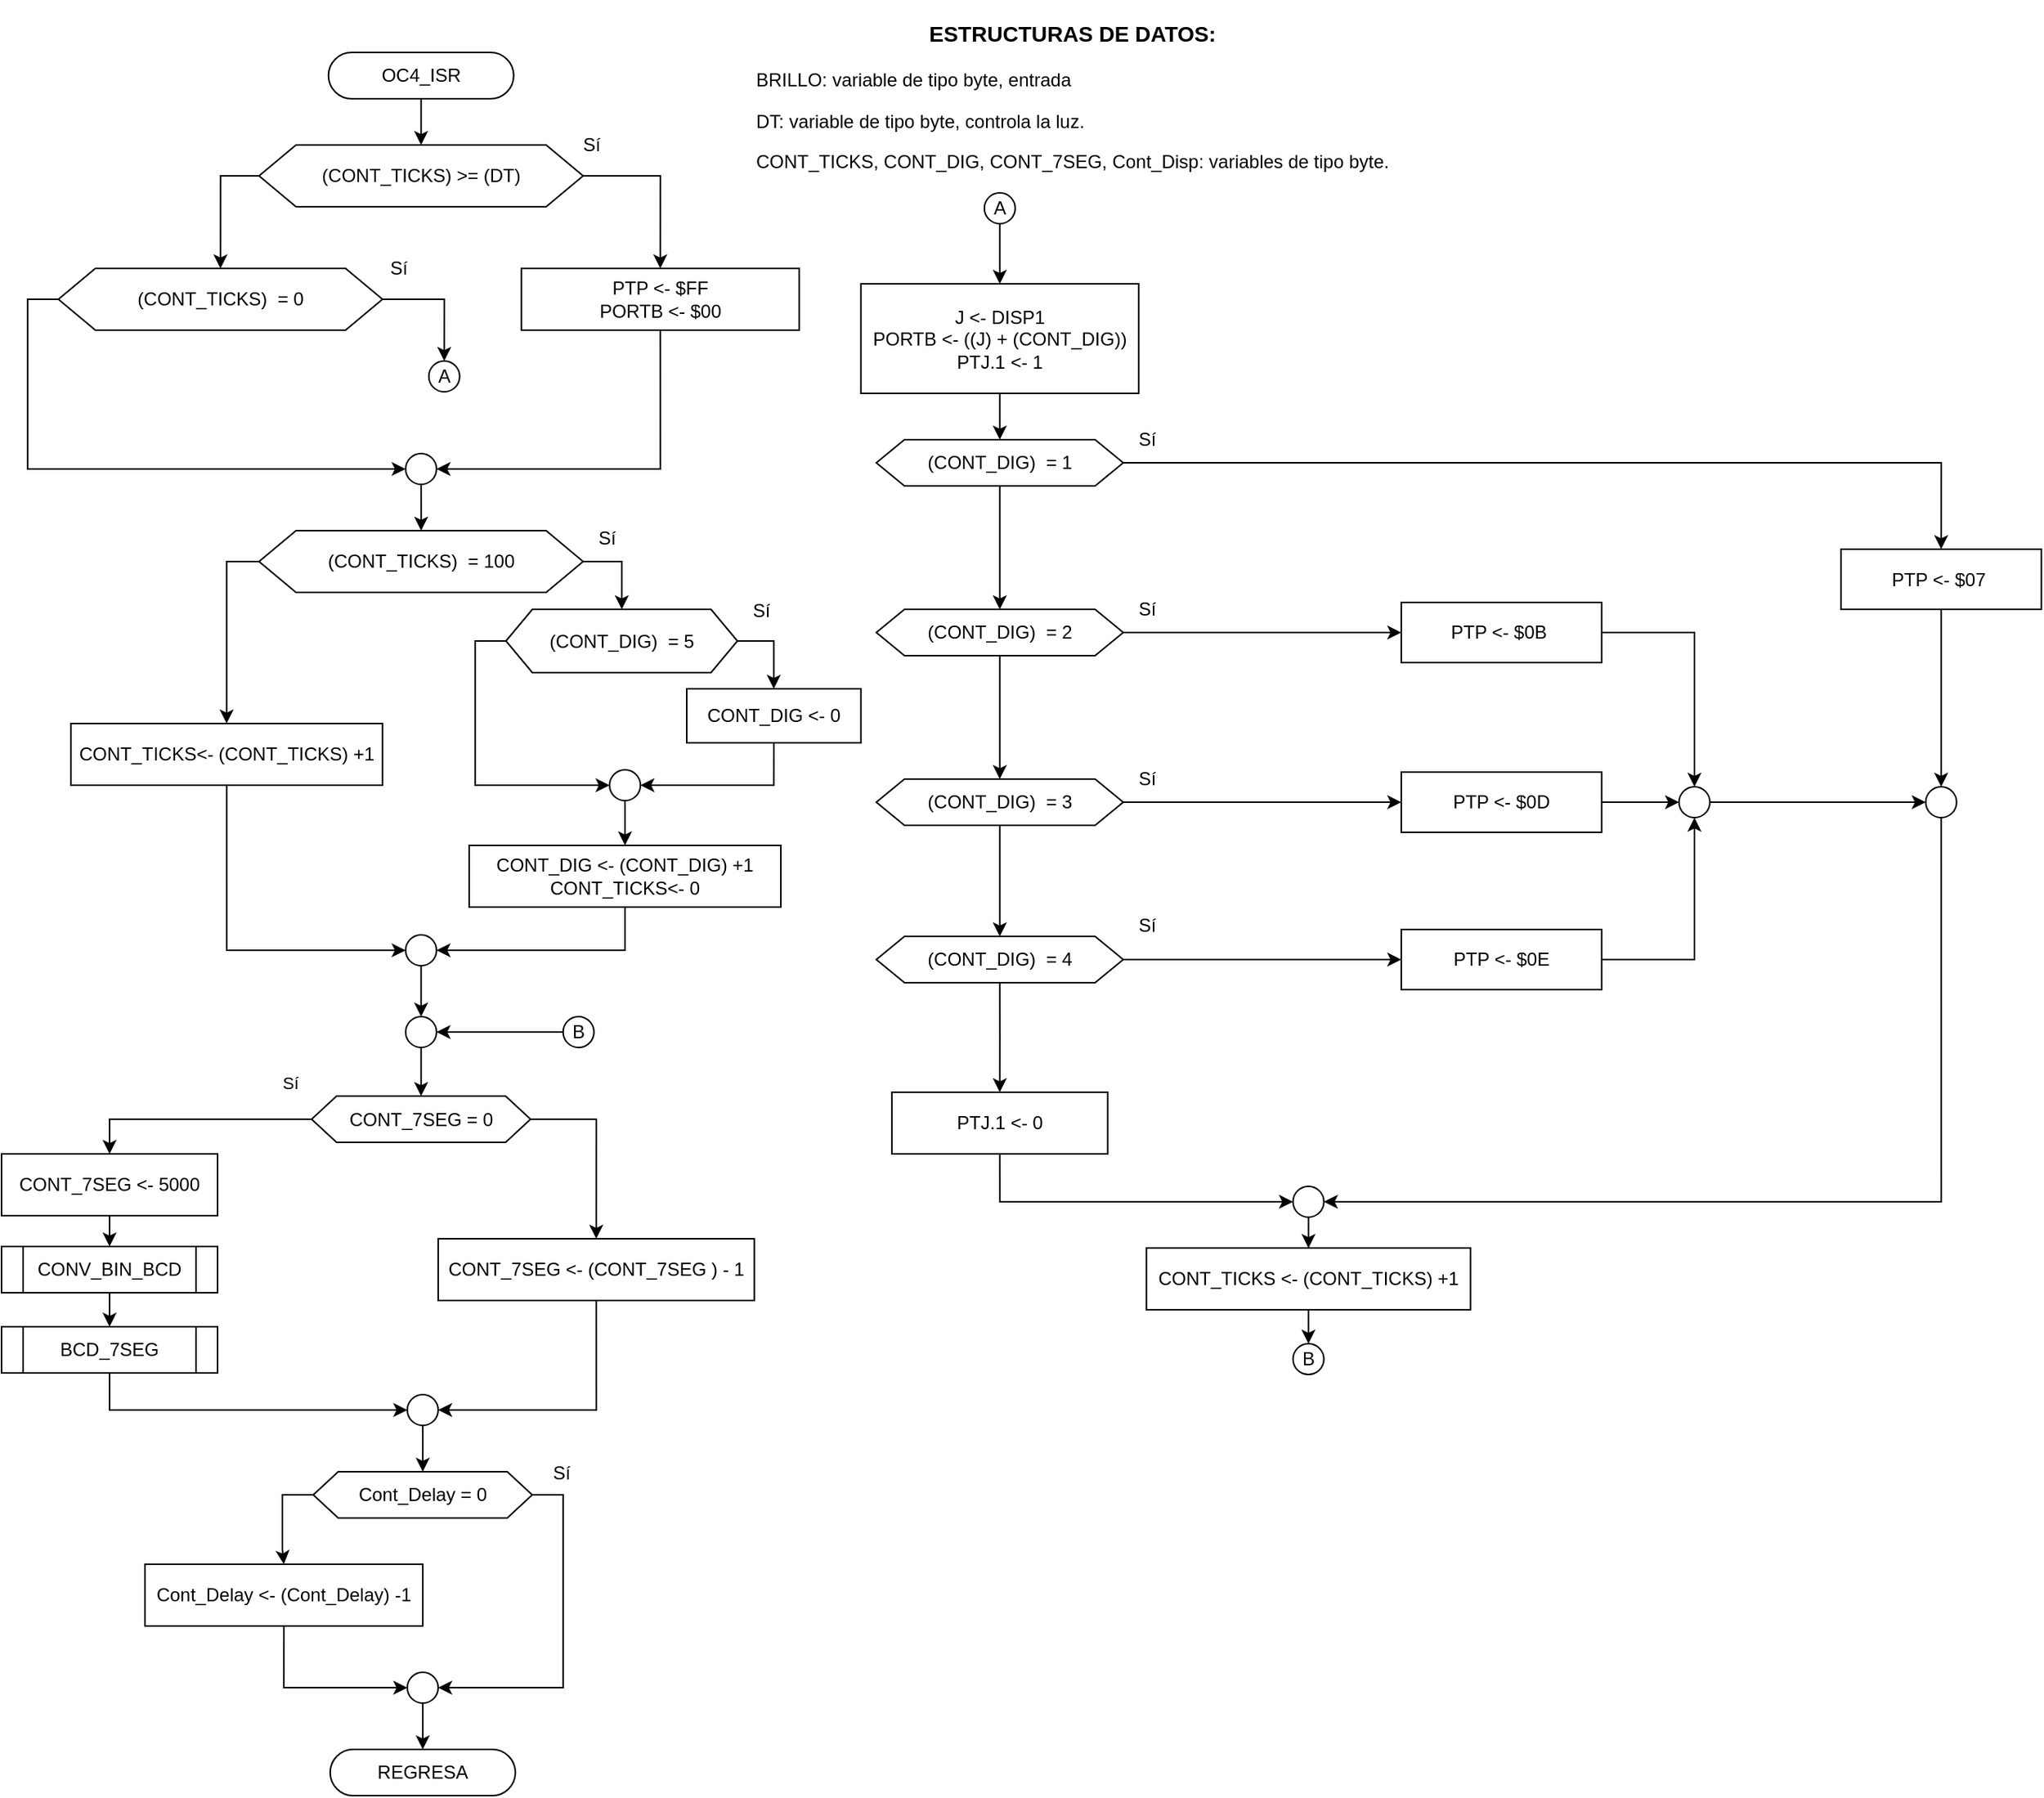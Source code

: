 <mxfile version="13.4.2" type="device"><diagram id="C5RBs43oDa-KdzZeNtuy" name="Page-1"><mxGraphModel dx="1411" dy="1743" grid="1" gridSize="10" guides="1" tooltips="1" connect="1" arrows="1" fold="1" page="1" pageScale="1" pageWidth="827" pageHeight="1169" math="0" shadow="0"><root><mxCell id="WIyWlLk6GJQsqaUBKTNV-0"/><mxCell id="WIyWlLk6GJQsqaUBKTNV-1" parent="WIyWlLk6GJQsqaUBKTNV-0"/><mxCell id="DvkfS6CGCvVenUb8CxV3-34" style="edgeStyle=orthogonalEdgeStyle;rounded=0;orthogonalLoop=1;jettySize=auto;html=1;exitX=0.5;exitY=1;exitDx=0;exitDy=0;entryX=0.5;entryY=0;entryDx=0;entryDy=0;" parent="WIyWlLk6GJQsqaUBKTNV-1" source="DvkfS6CGCvVenUb8CxV3-0" target="DvkfS6CGCvVenUb8CxV3-16" edge="1"><mxGeometry relative="1" as="geometry"/></mxCell><mxCell id="DvkfS6CGCvVenUb8CxV3-0" value="OC4_ISR" style="rounded=1;whiteSpace=wrap;html=1;fontSize=12;glass=0;strokeWidth=1;shadow=0;arcSize=50;" parent="WIyWlLk6GJQsqaUBKTNV-1" vertex="1"><mxGeometry x="-605.14" y="19" width="120" height="30" as="geometry"/></mxCell><mxCell id="DvkfS6CGCvVenUb8CxV3-3" style="edgeStyle=orthogonalEdgeStyle;rounded=0;orthogonalLoop=1;jettySize=auto;html=1;exitX=0.5;exitY=1;exitDx=0;exitDy=0;entryX=0.5;entryY=0;entryDx=0;entryDy=0;" parent="WIyWlLk6GJQsqaUBKTNV-1" source="DvkfS6CGCvVenUb8CxV3-1" target="DvkfS6CGCvVenUb8CxV3-2" edge="1"><mxGeometry relative="1" as="geometry"/></mxCell><mxCell id="DvkfS6CGCvVenUb8CxV3-1" value="CONV_BIN_BCD" style="shape=process;whiteSpace=wrap;html=1;backgroundOutline=1;" parent="WIyWlLk6GJQsqaUBKTNV-1" vertex="1"><mxGeometry x="-817.0" y="793" width="140" height="30" as="geometry"/></mxCell><mxCell id="rsXd8CRS-AElg0QcQlPh-10" style="edgeStyle=orthogonalEdgeStyle;rounded=0;orthogonalLoop=1;jettySize=auto;html=1;exitX=0.5;exitY=1;exitDx=0;exitDy=0;entryX=0;entryY=0.5;entryDx=0;entryDy=0;" parent="WIyWlLk6GJQsqaUBKTNV-1" source="DvkfS6CGCvVenUb8CxV3-2" target="DvkfS6CGCvVenUb8CxV3-99" edge="1"><mxGeometry relative="1" as="geometry"/></mxCell><mxCell id="DvkfS6CGCvVenUb8CxV3-2" value="BCD_7SEG" style="shape=process;whiteSpace=wrap;html=1;backgroundOutline=1;" parent="WIyWlLk6GJQsqaUBKTNV-1" vertex="1"><mxGeometry x="-817.0" y="845" width="140" height="30" as="geometry"/></mxCell><mxCell id="DvkfS6CGCvVenUb8CxV3-4" value="&lt;h3 style=&quot;text-align: center&quot;&gt;ESTRUCTURAS DE DATOS:&lt;/h3&gt;&lt;p&gt;BRILLO: variable de tipo byte, entrada&lt;/p&gt;&lt;p&gt;DT: variable de tipo byte, controla la luz.&lt;br&gt;&lt;/p&gt;&lt;p&gt;CONT_TICKS, CONT_DIG, CONT_7SEG, Cont_Disp: variables de tipo byte.&lt;/p&gt;&lt;p&gt;&lt;br&gt;&lt;/p&gt;&lt;p&gt;&lt;/p&gt;" style="text;html=1;strokeColor=none;fillColor=none;align=left;verticalAlign=middle;whiteSpace=wrap;rounded=0;" parent="WIyWlLk6GJQsqaUBKTNV-1" vertex="1"><mxGeometry x="-330.14" y="-10" width="440" height="140" as="geometry"/></mxCell><mxCell id="DvkfS6CGCvVenUb8CxV3-10" style="edgeStyle=orthogonalEdgeStyle;rounded=0;orthogonalLoop=1;jettySize=auto;html=1;exitX=1;exitY=0.5;exitDx=0;exitDy=0;entryX=1;entryY=0.5;entryDx=0;entryDy=0;" parent="WIyWlLk6GJQsqaUBKTNV-1" source="DvkfS6CGCvVenUb8CxV3-5" target="DvkfS6CGCvVenUb8CxV3-9" edge="1"><mxGeometry relative="1" as="geometry"/></mxCell><mxCell id="DvkfS6CGCvVenUb8CxV3-11" style="edgeStyle=orthogonalEdgeStyle;rounded=0;orthogonalLoop=1;jettySize=auto;html=1;exitX=0;exitY=0.5;exitDx=0;exitDy=0;entryX=0.5;entryY=0;entryDx=0;entryDy=0;" parent="WIyWlLk6GJQsqaUBKTNV-1" source="DvkfS6CGCvVenUb8CxV3-5" target="DvkfS6CGCvVenUb8CxV3-7" edge="1"><mxGeometry relative="1" as="geometry"/></mxCell><mxCell id="DvkfS6CGCvVenUb8CxV3-5" value="Cont_Delay = 0" style="shape=hexagon;perimeter=hexagonPerimeter2;whiteSpace=wrap;html=1;size=0.114;" parent="WIyWlLk6GJQsqaUBKTNV-1" vertex="1"><mxGeometry x="-615.0" y="939" width="141.88" height="30" as="geometry"/></mxCell><mxCell id="DvkfS6CGCvVenUb8CxV3-12" style="edgeStyle=orthogonalEdgeStyle;rounded=0;orthogonalLoop=1;jettySize=auto;html=1;exitX=0.5;exitY=1;exitDx=0;exitDy=0;entryX=0;entryY=0.5;entryDx=0;entryDy=0;" parent="WIyWlLk6GJQsqaUBKTNV-1" source="DvkfS6CGCvVenUb8CxV3-7" target="DvkfS6CGCvVenUb8CxV3-9" edge="1"><mxGeometry relative="1" as="geometry"/></mxCell><mxCell id="DvkfS6CGCvVenUb8CxV3-7" value="Cont_Delay &amp;lt;- (Cont_Delay) -1" style="rounded=0;whiteSpace=wrap;html=1;" parent="WIyWlLk6GJQsqaUBKTNV-1" vertex="1"><mxGeometry x="-724.06" y="999" width="180" height="40" as="geometry"/></mxCell><mxCell id="DvkfS6CGCvVenUb8CxV3-8" value="REGRESA" style="rounded=1;whiteSpace=wrap;html=1;fontSize=12;glass=0;strokeWidth=1;shadow=0;arcSize=50;" parent="WIyWlLk6GJQsqaUBKTNV-1" vertex="1"><mxGeometry x="-604.06" y="1119" width="120" height="30" as="geometry"/></mxCell><mxCell id="DvkfS6CGCvVenUb8CxV3-13" style="edgeStyle=orthogonalEdgeStyle;rounded=0;orthogonalLoop=1;jettySize=auto;html=1;exitX=0.5;exitY=1;exitDx=0;exitDy=0;entryX=0.5;entryY=0;entryDx=0;entryDy=0;" parent="WIyWlLk6GJQsqaUBKTNV-1" source="DvkfS6CGCvVenUb8CxV3-9" target="DvkfS6CGCvVenUb8CxV3-8" edge="1"><mxGeometry relative="1" as="geometry"/></mxCell><mxCell id="DvkfS6CGCvVenUb8CxV3-9" value="" style="ellipse;whiteSpace=wrap;html=1;aspect=fixed;" parent="WIyWlLk6GJQsqaUBKTNV-1" vertex="1"><mxGeometry x="-554.06" y="1069" width="20" height="20" as="geometry"/></mxCell><mxCell id="DvkfS6CGCvVenUb8CxV3-29" style="edgeStyle=orthogonalEdgeStyle;rounded=0;orthogonalLoop=1;jettySize=auto;html=1;exitX=1;exitY=0.5;exitDx=0;exitDy=0;entryX=0.5;entryY=0;entryDx=0;entryDy=0;" parent="WIyWlLk6GJQsqaUBKTNV-1" source="DvkfS6CGCvVenUb8CxV3-15" target="DvkfS6CGCvVenUb8CxV3-27" edge="1"><mxGeometry relative="1" as="geometry"/></mxCell><mxCell id="DvkfS6CGCvVenUb8CxV3-32" style="edgeStyle=orthogonalEdgeStyle;rounded=0;orthogonalLoop=1;jettySize=auto;html=1;exitX=0;exitY=0.5;exitDx=0;exitDy=0;entryX=0;entryY=0.5;entryDx=0;entryDy=0;" parent="WIyWlLk6GJQsqaUBKTNV-1" source="DvkfS6CGCvVenUb8CxV3-15" target="DvkfS6CGCvVenUb8CxV3-18" edge="1"><mxGeometry relative="1" as="geometry"/></mxCell><mxCell id="DvkfS6CGCvVenUb8CxV3-15" value="(CONT_TICKS)&amp;nbsp; = 0" style="shape=hexagon;perimeter=hexagonPerimeter2;whiteSpace=wrap;html=1;size=0.114;" parent="WIyWlLk6GJQsqaUBKTNV-1" vertex="1"><mxGeometry x="-780.14" y="159" width="210" height="40" as="geometry"/></mxCell><mxCell id="DvkfS6CGCvVenUb8CxV3-25" style="edgeStyle=orthogonalEdgeStyle;rounded=0;orthogonalLoop=1;jettySize=auto;html=1;exitX=0;exitY=0.5;exitDx=0;exitDy=0;entryX=0.5;entryY=0;entryDx=0;entryDy=0;" parent="WIyWlLk6GJQsqaUBKTNV-1" source="DvkfS6CGCvVenUb8CxV3-16" target="DvkfS6CGCvVenUb8CxV3-15" edge="1"><mxGeometry relative="1" as="geometry"/></mxCell><mxCell id="DvkfS6CGCvVenUb8CxV3-26" style="edgeStyle=orthogonalEdgeStyle;rounded=0;orthogonalLoop=1;jettySize=auto;html=1;exitX=1;exitY=0.5;exitDx=0;exitDy=0;entryX=0.5;entryY=0;entryDx=0;entryDy=0;" parent="WIyWlLk6GJQsqaUBKTNV-1" source="DvkfS6CGCvVenUb8CxV3-16" target="DvkfS6CGCvVenUb8CxV3-19" edge="1"><mxGeometry relative="1" as="geometry"/></mxCell><mxCell id="DvkfS6CGCvVenUb8CxV3-16" value="(CONT_TICKS) &amp;gt;= (DT)" style="shape=hexagon;perimeter=hexagonPerimeter2;whiteSpace=wrap;html=1;size=0.114;" parent="WIyWlLk6GJQsqaUBKTNV-1" vertex="1"><mxGeometry x="-650.14" y="79" width="210" height="40" as="geometry"/></mxCell><mxCell id="DvkfS6CGCvVenUb8CxV3-33" style="edgeStyle=orthogonalEdgeStyle;rounded=0;orthogonalLoop=1;jettySize=auto;html=1;exitX=0.5;exitY=1;exitDx=0;exitDy=0;" parent="WIyWlLk6GJQsqaUBKTNV-1" source="DvkfS6CGCvVenUb8CxV3-18" target="DvkfS6CGCvVenUb8CxV3-24" edge="1"><mxGeometry relative="1" as="geometry"/></mxCell><mxCell id="DvkfS6CGCvVenUb8CxV3-18" value="" style="ellipse;whiteSpace=wrap;html=1;aspect=fixed;" parent="WIyWlLk6GJQsqaUBKTNV-1" vertex="1"><mxGeometry x="-555.14" y="279" width="20" height="20" as="geometry"/></mxCell><mxCell id="DvkfS6CGCvVenUb8CxV3-31" style="edgeStyle=orthogonalEdgeStyle;rounded=0;orthogonalLoop=1;jettySize=auto;html=1;exitX=0.5;exitY=1;exitDx=0;exitDy=0;entryX=1;entryY=0.5;entryDx=0;entryDy=0;" parent="WIyWlLk6GJQsqaUBKTNV-1" source="DvkfS6CGCvVenUb8CxV3-19" target="DvkfS6CGCvVenUb8CxV3-18" edge="1"><mxGeometry relative="1" as="geometry"/></mxCell><mxCell id="DvkfS6CGCvVenUb8CxV3-19" value="PTP &amp;lt;- $FF&lt;br&gt;PORTB &amp;lt;- $00" style="rounded=0;whiteSpace=wrap;html=1;" parent="WIyWlLk6GJQsqaUBKTNV-1" vertex="1"><mxGeometry x="-480.14" y="159" width="180" height="40" as="geometry"/></mxCell><mxCell id="DvkfS6CGCvVenUb8CxV3-23" value="Sí" style="text;html=1;align=center;verticalAlign=middle;resizable=0;points=[];autosize=1;" parent="WIyWlLk6GJQsqaUBKTNV-1" vertex="1"><mxGeometry x="-450.14" y="69" width="30" height="20" as="geometry"/></mxCell><mxCell id="gUr42nolgROju9CxQaXU-17" style="edgeStyle=orthogonalEdgeStyle;rounded=0;orthogonalLoop=1;jettySize=auto;html=1;exitX=0;exitY=0.5;exitDx=0;exitDy=0;" parent="WIyWlLk6GJQsqaUBKTNV-1" source="DvkfS6CGCvVenUb8CxV3-24" target="DvkfS6CGCvVenUb8CxV3-91" edge="1"><mxGeometry relative="1" as="geometry"/></mxCell><mxCell id="gUr42nolgROju9CxQaXU-18" style="edgeStyle=orthogonalEdgeStyle;rounded=0;orthogonalLoop=1;jettySize=auto;html=1;exitX=1;exitY=0.5;exitDx=0;exitDy=0;" parent="WIyWlLk6GJQsqaUBKTNV-1" source="DvkfS6CGCvVenUb8CxV3-24" target="gUr42nolgROju9CxQaXU-0" edge="1"><mxGeometry relative="1" as="geometry"/></mxCell><mxCell id="DvkfS6CGCvVenUb8CxV3-24" value="(CONT_TICKS)&amp;nbsp; = 100" style="shape=hexagon;perimeter=hexagonPerimeter2;whiteSpace=wrap;html=1;size=0.114;" parent="WIyWlLk6GJQsqaUBKTNV-1" vertex="1"><mxGeometry x="-650.14" y="329" width="210" height="40" as="geometry"/></mxCell><mxCell id="DvkfS6CGCvVenUb8CxV3-27" value="A" style="ellipse;whiteSpace=wrap;html=1;aspect=fixed;" parent="WIyWlLk6GJQsqaUBKTNV-1" vertex="1"><mxGeometry x="-540.14" y="219" width="20" height="20" as="geometry"/></mxCell><mxCell id="DvkfS6CGCvVenUb8CxV3-30" value="Sí" style="text;html=1;align=center;verticalAlign=middle;resizable=0;points=[];autosize=1;" parent="WIyWlLk6GJQsqaUBKTNV-1" vertex="1"><mxGeometry x="-575.14" y="149" width="30" height="20" as="geometry"/></mxCell><mxCell id="oNGE-oNyVItKd0Wus6KU-1" style="edgeStyle=orthogonalEdgeStyle;rounded=0;orthogonalLoop=1;jettySize=auto;html=1;exitX=0.5;exitY=1;exitDx=0;exitDy=0;entryX=0.5;entryY=0;entryDx=0;entryDy=0;" edge="1" parent="WIyWlLk6GJQsqaUBKTNV-1" source="DvkfS6CGCvVenUb8CxV3-35" target="oNGE-oNyVItKd0Wus6KU-0"><mxGeometry relative="1" as="geometry"/></mxCell><mxCell id="DvkfS6CGCvVenUb8CxV3-35" value="A" style="ellipse;whiteSpace=wrap;html=1;aspect=fixed;" parent="WIyWlLk6GJQsqaUBKTNV-1" vertex="1"><mxGeometry x="-180.14" y="110" width="20" height="20" as="geometry"/></mxCell><mxCell id="DvkfS6CGCvVenUb8CxV3-45" style="edgeStyle=orthogonalEdgeStyle;rounded=0;orthogonalLoop=1;jettySize=auto;html=1;exitX=0.5;exitY=1;exitDx=0;exitDy=0;entryX=0.5;entryY=0;entryDx=0;entryDy=0;" parent="WIyWlLk6GJQsqaUBKTNV-1" source="DvkfS6CGCvVenUb8CxV3-36" target="DvkfS6CGCvVenUb8CxV3-37" edge="1"><mxGeometry relative="1" as="geometry"/></mxCell><mxCell id="DvkfS6CGCvVenUb8CxV3-51" style="edgeStyle=orthogonalEdgeStyle;rounded=0;orthogonalLoop=1;jettySize=auto;html=1;exitX=0.5;exitY=1;exitDx=0;exitDy=0;entryX=0.5;entryY=0;entryDx=0;entryDy=0;" parent="WIyWlLk6GJQsqaUBKTNV-1" source="oNGE-oNyVItKd0Wus6KU-11" target="DvkfS6CGCvVenUb8CxV3-87" edge="1"><mxGeometry relative="1" as="geometry"><mxPoint x="439.86" y="350.0" as="targetPoint"/></mxGeometry></mxCell><mxCell id="DvkfS6CGCvVenUb8CxV3-36" value="(CONT_DIG)&amp;nbsp; = 1" style="shape=hexagon;perimeter=hexagonPerimeter2;whiteSpace=wrap;html=1;size=0.114;" parent="WIyWlLk6GJQsqaUBKTNV-1" vertex="1"><mxGeometry x="-250.14" y="270" width="160" height="30" as="geometry"/></mxCell><mxCell id="DvkfS6CGCvVenUb8CxV3-46" style="edgeStyle=orthogonalEdgeStyle;rounded=0;orthogonalLoop=1;jettySize=auto;html=1;exitX=0.5;exitY=1;exitDx=0;exitDy=0;entryX=0.5;entryY=0;entryDx=0;entryDy=0;" parent="WIyWlLk6GJQsqaUBKTNV-1" source="DvkfS6CGCvVenUb8CxV3-37" target="DvkfS6CGCvVenUb8CxV3-38" edge="1"><mxGeometry relative="1" as="geometry"/></mxCell><mxCell id="oNGE-oNyVItKd0Wus6KU-4" style="edgeStyle=orthogonalEdgeStyle;rounded=0;orthogonalLoop=1;jettySize=auto;html=1;exitX=1;exitY=0.5;exitDx=0;exitDy=0;entryX=0.5;entryY=0;entryDx=0;entryDy=0;" edge="1" parent="WIyWlLk6GJQsqaUBKTNV-1" source="oNGE-oNyVItKd0Wus6KU-15" target="DvkfS6CGCvVenUb8CxV3-67"><mxGeometry relative="1" as="geometry"/></mxCell><mxCell id="oNGE-oNyVItKd0Wus6KU-17" style="edgeStyle=orthogonalEdgeStyle;rounded=0;orthogonalLoop=1;jettySize=auto;html=1;exitX=1;exitY=0.5;exitDx=0;exitDy=0;entryX=0;entryY=0.5;entryDx=0;entryDy=0;" edge="1" parent="WIyWlLk6GJQsqaUBKTNV-1" source="DvkfS6CGCvVenUb8CxV3-37" target="oNGE-oNyVItKd0Wus6KU-15"><mxGeometry relative="1" as="geometry"/></mxCell><mxCell id="DvkfS6CGCvVenUb8CxV3-37" value="(CONT_DIG)&amp;nbsp; = 2" style="shape=hexagon;perimeter=hexagonPerimeter2;whiteSpace=wrap;html=1;size=0.114;" parent="WIyWlLk6GJQsqaUBKTNV-1" vertex="1"><mxGeometry x="-250.14" y="380" width="160" height="30" as="geometry"/></mxCell><mxCell id="DvkfS6CGCvVenUb8CxV3-47" style="edgeStyle=orthogonalEdgeStyle;rounded=0;orthogonalLoop=1;jettySize=auto;html=1;exitX=0.5;exitY=1;exitDx=0;exitDy=0;entryX=0.5;entryY=0;entryDx=0;entryDy=0;" parent="WIyWlLk6GJQsqaUBKTNV-1" source="DvkfS6CGCvVenUb8CxV3-38" target="DvkfS6CGCvVenUb8CxV3-39" edge="1"><mxGeometry relative="1" as="geometry"/></mxCell><mxCell id="oNGE-oNyVItKd0Wus6KU-3" style="edgeStyle=orthogonalEdgeStyle;rounded=0;orthogonalLoop=1;jettySize=auto;html=1;exitX=1;exitY=0.5;exitDx=0;exitDy=0;entryX=0;entryY=0.5;entryDx=0;entryDy=0;" edge="1" parent="WIyWlLk6GJQsqaUBKTNV-1" source="oNGE-oNyVItKd0Wus6KU-18" target="DvkfS6CGCvVenUb8CxV3-67"><mxGeometry relative="1" as="geometry"/></mxCell><mxCell id="DvkfS6CGCvVenUb8CxV3-38" value="(CONT_DIG)&amp;nbsp; = 3" style="shape=hexagon;perimeter=hexagonPerimeter2;whiteSpace=wrap;html=1;size=0.114;" parent="WIyWlLk6GJQsqaUBKTNV-1" vertex="1"><mxGeometry x="-250.14" y="490" width="160" height="30" as="geometry"/></mxCell><mxCell id="DvkfS6CGCvVenUb8CxV3-60" style="edgeStyle=orthogonalEdgeStyle;rounded=0;orthogonalLoop=1;jettySize=auto;html=1;exitX=0.5;exitY=1;exitDx=0;exitDy=0;" parent="WIyWlLk6GJQsqaUBKTNV-1" source="DvkfS6CGCvVenUb8CxV3-39" target="DvkfS6CGCvVenUb8CxV3-48" edge="1"><mxGeometry relative="1" as="geometry"/></mxCell><mxCell id="oNGE-oNyVItKd0Wus6KU-6" style="edgeStyle=orthogonalEdgeStyle;rounded=0;orthogonalLoop=1;jettySize=auto;html=1;exitX=1;exitY=0.5;exitDx=0;exitDy=0;entryX=0.5;entryY=1;entryDx=0;entryDy=0;" edge="1" parent="WIyWlLk6GJQsqaUBKTNV-1" source="oNGE-oNyVItKd0Wus6KU-22" target="DvkfS6CGCvVenUb8CxV3-67"><mxGeometry relative="1" as="geometry"/></mxCell><mxCell id="oNGE-oNyVItKd0Wus6KU-24" style="edgeStyle=orthogonalEdgeStyle;rounded=0;orthogonalLoop=1;jettySize=auto;html=1;exitX=1;exitY=0.5;exitDx=0;exitDy=0;" edge="1" parent="WIyWlLk6GJQsqaUBKTNV-1" source="DvkfS6CGCvVenUb8CxV3-39" target="oNGE-oNyVItKd0Wus6KU-22"><mxGeometry relative="1" as="geometry"/></mxCell><mxCell id="DvkfS6CGCvVenUb8CxV3-39" value="(CONT_DIG)&amp;nbsp; = 4" style="shape=hexagon;perimeter=hexagonPerimeter2;whiteSpace=wrap;html=1;size=0.114;" parent="WIyWlLk6GJQsqaUBKTNV-1" vertex="1"><mxGeometry x="-250.14" y="592" width="160" height="30" as="geometry"/></mxCell><mxCell id="DvkfS6CGCvVenUb8CxV3-56" style="edgeStyle=orthogonalEdgeStyle;rounded=0;orthogonalLoop=1;jettySize=auto;html=1;exitX=0.5;exitY=1;exitDx=0;exitDy=0;entryX=0;entryY=0.5;entryDx=0;entryDy=0;" parent="WIyWlLk6GJQsqaUBKTNV-1" source="DvkfS6CGCvVenUb8CxV3-48" target="DvkfS6CGCvVenUb8CxV3-52" edge="1"><mxGeometry relative="1" as="geometry"/></mxCell><mxCell id="DvkfS6CGCvVenUb8CxV3-48" value="PTJ.1 &amp;lt;- 0" style="rounded=0;whiteSpace=wrap;html=1;" parent="WIyWlLk6GJQsqaUBKTNV-1" vertex="1"><mxGeometry x="-240.07" y="693" width="139.86" height="40" as="geometry"/></mxCell><mxCell id="DvkfS6CGCvVenUb8CxV3-55" style="edgeStyle=orthogonalEdgeStyle;rounded=0;orthogonalLoop=1;jettySize=auto;html=1;exitX=0.5;exitY=1;exitDx=0;exitDy=0;" parent="WIyWlLk6GJQsqaUBKTNV-1" source="DvkfS6CGCvVenUb8CxV3-52" target="DvkfS6CGCvVenUb8CxV3-54" edge="1"><mxGeometry relative="1" as="geometry"/></mxCell><mxCell id="DvkfS6CGCvVenUb8CxV3-52" value="" style="ellipse;whiteSpace=wrap;html=1;aspect=fixed;" parent="WIyWlLk6GJQsqaUBKTNV-1" vertex="1"><mxGeometry x="19.86" y="754" width="20" height="20" as="geometry"/></mxCell><mxCell id="DvkfS6CGCvVenUb8CxV3-112" style="edgeStyle=orthogonalEdgeStyle;rounded=0;orthogonalLoop=1;jettySize=auto;html=1;exitX=0.5;exitY=1;exitDx=0;exitDy=0;entryX=0.5;entryY=0;entryDx=0;entryDy=0;" parent="WIyWlLk6GJQsqaUBKTNV-1" source="DvkfS6CGCvVenUb8CxV3-54" target="DvkfS6CGCvVenUb8CxV3-111" edge="1"><mxGeometry relative="1" as="geometry"/></mxCell><mxCell id="DvkfS6CGCvVenUb8CxV3-54" value="CONT_TICKS &amp;lt;- (CONT_TICKS) +1" style="rounded=0;whiteSpace=wrap;html=1;" parent="WIyWlLk6GJQsqaUBKTNV-1" vertex="1"><mxGeometry x="-75.14" y="794" width="210" height="40" as="geometry"/></mxCell><mxCell id="DvkfS6CGCvVenUb8CxV3-88" value="" style="edgeStyle=orthogonalEdgeStyle;rounded=0;orthogonalLoop=1;jettySize=auto;html=1;" parent="WIyWlLk6GJQsqaUBKTNV-1" source="DvkfS6CGCvVenUb8CxV3-67" target="DvkfS6CGCvVenUb8CxV3-87" edge="1"><mxGeometry relative="1" as="geometry"/></mxCell><mxCell id="DvkfS6CGCvVenUb8CxV3-67" value="" style="ellipse;whiteSpace=wrap;html=1;aspect=fixed;" parent="WIyWlLk6GJQsqaUBKTNV-1" vertex="1"><mxGeometry x="270" y="495" width="20" height="20" as="geometry"/></mxCell><mxCell id="oNGE-oNyVItKd0Wus6KU-14" style="edgeStyle=orthogonalEdgeStyle;rounded=0;orthogonalLoop=1;jettySize=auto;html=1;exitX=0.5;exitY=1;exitDx=0;exitDy=0;entryX=1;entryY=0.5;entryDx=0;entryDy=0;" edge="1" parent="WIyWlLk6GJQsqaUBKTNV-1" source="DvkfS6CGCvVenUb8CxV3-87" target="DvkfS6CGCvVenUb8CxV3-52"><mxGeometry relative="1" as="geometry"/></mxCell><mxCell id="DvkfS6CGCvVenUb8CxV3-87" value="" style="ellipse;whiteSpace=wrap;html=1;aspect=fixed;" parent="WIyWlLk6GJQsqaUBKTNV-1" vertex="1"><mxGeometry x="429.86" y="495" width="20" height="20" as="geometry"/></mxCell><mxCell id="DvkfS6CGCvVenUb8CxV3-97" style="edgeStyle=orthogonalEdgeStyle;rounded=0;orthogonalLoop=1;jettySize=auto;html=1;exitX=0.5;exitY=1;exitDx=0;exitDy=0;entryX=0;entryY=0.5;entryDx=0;entryDy=0;" parent="WIyWlLk6GJQsqaUBKTNV-1" source="DvkfS6CGCvVenUb8CxV3-91" target="DvkfS6CGCvVenUb8CxV3-96" edge="1"><mxGeometry relative="1" as="geometry"/></mxCell><mxCell id="DvkfS6CGCvVenUb8CxV3-91" value="CONT_TICKS&amp;lt;- (CONT_TICKS) +1" style="rounded=0;whiteSpace=wrap;html=1;" parent="WIyWlLk6GJQsqaUBKTNV-1" vertex="1"><mxGeometry x="-772.08" y="454" width="201.94" height="40" as="geometry"/></mxCell><mxCell id="gUr42nolgROju9CxQaXU-19" style="edgeStyle=orthogonalEdgeStyle;rounded=0;orthogonalLoop=1;jettySize=auto;html=1;exitX=0.5;exitY=1;exitDx=0;exitDy=0;entryX=1;entryY=0.5;entryDx=0;entryDy=0;" parent="WIyWlLk6GJQsqaUBKTNV-1" source="DvkfS6CGCvVenUb8CxV3-94" target="DvkfS6CGCvVenUb8CxV3-96" edge="1"><mxGeometry relative="1" as="geometry"/></mxCell><mxCell id="DvkfS6CGCvVenUb8CxV3-94" value="CONT_DIG &amp;lt;- (CONT_DIG) +1&lt;br&gt;CONT_TICKS&amp;lt;- 0" style="rounded=0;whiteSpace=wrap;html=1;" parent="WIyWlLk6GJQsqaUBKTNV-1" vertex="1"><mxGeometry x="-513.97" y="533" width="201.94" height="40" as="geometry"/></mxCell><mxCell id="gUr42nolgROju9CxQaXU-21" style="edgeStyle=orthogonalEdgeStyle;rounded=0;orthogonalLoop=1;jettySize=auto;html=1;exitX=0.5;exitY=1;exitDx=0;exitDy=0;entryX=0.5;entryY=0;entryDx=0;entryDy=0;" parent="WIyWlLk6GJQsqaUBKTNV-1" source="DvkfS6CGCvVenUb8CxV3-96" target="DvkfS6CGCvVenUb8CxV3-109" edge="1"><mxGeometry relative="1" as="geometry"/></mxCell><mxCell id="DvkfS6CGCvVenUb8CxV3-96" value="" style="ellipse;whiteSpace=wrap;html=1;aspect=fixed;" parent="WIyWlLk6GJQsqaUBKTNV-1" vertex="1"><mxGeometry x="-555.14" y="591" width="20" height="20" as="geometry"/></mxCell><mxCell id="DvkfS6CGCvVenUb8CxV3-115" style="edgeStyle=orthogonalEdgeStyle;rounded=0;orthogonalLoop=1;jettySize=auto;html=1;exitX=0.5;exitY=1;exitDx=0;exitDy=0;entryX=0.5;entryY=0;entryDx=0;entryDy=0;" parent="WIyWlLk6GJQsqaUBKTNV-1" source="DvkfS6CGCvVenUb8CxV3-109" target="DvkfS6CGCvVenUb8CxV3-101" edge="1"><mxGeometry relative="1" as="geometry"/></mxCell><mxCell id="DvkfS6CGCvVenUb8CxV3-109" value="" style="ellipse;whiteSpace=wrap;html=1;aspect=fixed;" parent="WIyWlLk6GJQsqaUBKTNV-1" vertex="1"><mxGeometry x="-555.14" y="644" width="20" height="20" as="geometry"/></mxCell><mxCell id="DvkfS6CGCvVenUb8CxV3-116" style="edgeStyle=orthogonalEdgeStyle;rounded=0;orthogonalLoop=1;jettySize=auto;html=1;exitX=0;exitY=0.5;exitDx=0;exitDy=0;entryX=1;entryY=0.5;entryDx=0;entryDy=0;" parent="WIyWlLk6GJQsqaUBKTNV-1" source="DvkfS6CGCvVenUb8CxV3-113" target="DvkfS6CGCvVenUb8CxV3-109" edge="1"><mxGeometry relative="1" as="geometry"/></mxCell><mxCell id="DvkfS6CGCvVenUb8CxV3-113" value="B" style="ellipse;whiteSpace=wrap;html=1;aspect=fixed;" parent="WIyWlLk6GJQsqaUBKTNV-1" vertex="1"><mxGeometry x="-453.12" y="644" width="20" height="20" as="geometry"/></mxCell><mxCell id="DvkfS6CGCvVenUb8CxV3-100" style="edgeStyle=orthogonalEdgeStyle;rounded=0;orthogonalLoop=1;jettySize=auto;html=1;exitX=0.5;exitY=1;exitDx=0;exitDy=0;entryX=0.5;entryY=0;entryDx=0;entryDy=0;" parent="WIyWlLk6GJQsqaUBKTNV-1" source="DvkfS6CGCvVenUb8CxV3-99" target="DvkfS6CGCvVenUb8CxV3-5" edge="1"><mxGeometry relative="1" as="geometry"/></mxCell><mxCell id="DvkfS6CGCvVenUb8CxV3-99" value="" style="ellipse;whiteSpace=wrap;html=1;aspect=fixed;" parent="WIyWlLk6GJQsqaUBKTNV-1" vertex="1"><mxGeometry x="-554.06" y="889" width="20" height="20" as="geometry"/></mxCell><mxCell id="rsXd8CRS-AElg0QcQlPh-9" style="edgeStyle=orthogonalEdgeStyle;rounded=0;orthogonalLoop=1;jettySize=auto;html=1;exitX=0;exitY=0.5;exitDx=0;exitDy=0;entryX=0.5;entryY=0;entryDx=0;entryDy=0;" parent="WIyWlLk6GJQsqaUBKTNV-1" source="DvkfS6CGCvVenUb8CxV3-101" target="rsXd8CRS-AElg0QcQlPh-7" edge="1"><mxGeometry relative="1" as="geometry"/></mxCell><mxCell id="rsXd8CRS-AElg0QcQlPh-14" style="edgeStyle=orthogonalEdgeStyle;rounded=0;orthogonalLoop=1;jettySize=auto;html=1;exitX=1;exitY=0.5;exitDx=0;exitDy=0;entryX=0.5;entryY=0;entryDx=0;entryDy=0;" parent="WIyWlLk6GJQsqaUBKTNV-1" source="DvkfS6CGCvVenUb8CxV3-101" target="rsXd8CRS-AElg0QcQlPh-13" edge="1"><mxGeometry relative="1" as="geometry"/></mxCell><mxCell id="DvkfS6CGCvVenUb8CxV3-101" value="CONT_7SEG = 0" style="shape=hexagon;perimeter=hexagonPerimeter2;whiteSpace=wrap;html=1;size=0.114;" parent="WIyWlLk6GJQsqaUBKTNV-1" vertex="1"><mxGeometry x="-616.08" y="695.5" width="141.88" height="30" as="geometry"/></mxCell><mxCell id="DvkfS6CGCvVenUb8CxV3-106" value="Sí" style="edgeLabel;html=1;align=center;verticalAlign=middle;resizable=0;points=[];" parent="WIyWlLk6GJQsqaUBKTNV-1" vertex="1" connectable="0"><mxGeometry x="-671.112" y="814.001" as="geometry"><mxPoint x="41" y="-127" as="offset"/></mxGeometry></mxCell><mxCell id="DvkfS6CGCvVenUb8CxV3-111" value="B" style="ellipse;whiteSpace=wrap;html=1;aspect=fixed;" parent="WIyWlLk6GJQsqaUBKTNV-1" vertex="1"><mxGeometry x="19.86" y="856" width="20" height="20" as="geometry"/></mxCell><mxCell id="K-nJgSU7zr8KgBQk5qtE-0" value="Sí" style="text;html=1;align=center;verticalAlign=middle;resizable=0;points=[];autosize=1;" parent="WIyWlLk6GJQsqaUBKTNV-1" vertex="1"><mxGeometry x="-440.14" y="324" width="30" height="20" as="geometry"/></mxCell><mxCell id="K-nJgSU7zr8KgBQk5qtE-1" value="Sí" style="text;html=1;align=center;verticalAlign=middle;resizable=0;points=[];autosize=1;" parent="WIyWlLk6GJQsqaUBKTNV-1" vertex="1"><mxGeometry x="-90.14" y="260" width="30" height="20" as="geometry"/></mxCell><mxCell id="K-nJgSU7zr8KgBQk5qtE-2" value="Sí" style="text;html=1;align=center;verticalAlign=middle;resizable=0;points=[];autosize=1;" parent="WIyWlLk6GJQsqaUBKTNV-1" vertex="1"><mxGeometry x="-90.14" y="370" width="30" height="20" as="geometry"/></mxCell><mxCell id="K-nJgSU7zr8KgBQk5qtE-3" value="Sí" style="text;html=1;align=center;verticalAlign=middle;resizable=0;points=[];autosize=1;" parent="WIyWlLk6GJQsqaUBKTNV-1" vertex="1"><mxGeometry x="-90.14" y="480" width="30" height="20" as="geometry"/></mxCell><mxCell id="gUr42nolgROju9CxQaXU-6" style="edgeStyle=orthogonalEdgeStyle;rounded=0;orthogonalLoop=1;jettySize=auto;html=1;exitX=1;exitY=0.5;exitDx=0;exitDy=0;" parent="WIyWlLk6GJQsqaUBKTNV-1" source="gUr42nolgROju9CxQaXU-0" target="gUr42nolgROju9CxQaXU-4" edge="1"><mxGeometry relative="1" as="geometry"/></mxCell><mxCell id="gUr42nolgROju9CxQaXU-9" style="edgeStyle=orthogonalEdgeStyle;rounded=0;orthogonalLoop=1;jettySize=auto;html=1;exitX=0;exitY=0.5;exitDx=0;exitDy=0;entryX=0;entryY=0.5;entryDx=0;entryDy=0;" parent="WIyWlLk6GJQsqaUBKTNV-1" source="gUr42nolgROju9CxQaXU-0" target="gUr42nolgROju9CxQaXU-8" edge="1"><mxGeometry relative="1" as="geometry"/></mxCell><mxCell id="gUr42nolgROju9CxQaXU-0" value="(CONT_DIG)&amp;nbsp; = 5" style="shape=hexagon;perimeter=hexagonPerimeter2;whiteSpace=wrap;html=1;size=0.114;" parent="WIyWlLk6GJQsqaUBKTNV-1" vertex="1"><mxGeometry x="-490.15" y="380" width="150" height="41" as="geometry"/></mxCell><mxCell id="gUr42nolgROju9CxQaXU-10" style="edgeStyle=orthogonalEdgeStyle;rounded=0;orthogonalLoop=1;jettySize=auto;html=1;exitX=0.5;exitY=1;exitDx=0;exitDy=0;entryX=1;entryY=0.5;entryDx=0;entryDy=0;" parent="WIyWlLk6GJQsqaUBKTNV-1" source="gUr42nolgROju9CxQaXU-4" target="gUr42nolgROju9CxQaXU-8" edge="1"><mxGeometry relative="1" as="geometry"/></mxCell><mxCell id="gUr42nolgROju9CxQaXU-4" value="CONT_DIG &amp;lt;- 0" style="rounded=0;whiteSpace=wrap;html=1;" parent="WIyWlLk6GJQsqaUBKTNV-1" vertex="1"><mxGeometry x="-372.98" y="431.5" width="112.84" height="35" as="geometry"/></mxCell><mxCell id="gUr42nolgROju9CxQaXU-15" style="edgeStyle=orthogonalEdgeStyle;rounded=0;orthogonalLoop=1;jettySize=auto;html=1;exitX=0.5;exitY=1;exitDx=0;exitDy=0;entryX=0.5;entryY=0;entryDx=0;entryDy=0;" parent="WIyWlLk6GJQsqaUBKTNV-1" source="gUr42nolgROju9CxQaXU-8" target="DvkfS6CGCvVenUb8CxV3-94" edge="1"><mxGeometry relative="1" as="geometry"/></mxCell><mxCell id="gUr42nolgROju9CxQaXU-8" value="" style="ellipse;whiteSpace=wrap;html=1;aspect=fixed;" parent="WIyWlLk6GJQsqaUBKTNV-1" vertex="1"><mxGeometry x="-423" y="484" width="20" height="20" as="geometry"/></mxCell><mxCell id="gUr42nolgROju9CxQaXU-14" value="Sí" style="text;html=1;align=center;verticalAlign=middle;resizable=0;points=[];autosize=1;" parent="WIyWlLk6GJQsqaUBKTNV-1" vertex="1"><mxGeometry x="-340.15" y="371" width="30" height="20" as="geometry"/></mxCell><mxCell id="rsXd8CRS-AElg0QcQlPh-11" style="edgeStyle=orthogonalEdgeStyle;rounded=0;orthogonalLoop=1;jettySize=auto;html=1;exitX=0.5;exitY=1;exitDx=0;exitDy=0;entryX=0.5;entryY=0;entryDx=0;entryDy=0;" parent="WIyWlLk6GJQsqaUBKTNV-1" source="rsXd8CRS-AElg0QcQlPh-7" target="DvkfS6CGCvVenUb8CxV3-1" edge="1"><mxGeometry relative="1" as="geometry"/></mxCell><mxCell id="rsXd8CRS-AElg0QcQlPh-7" value="CONT_7SEG &amp;lt;- 5000" style="rounded=0;whiteSpace=wrap;html=1;" parent="WIyWlLk6GJQsqaUBKTNV-1" vertex="1"><mxGeometry x="-817" y="733" width="140" height="40" as="geometry"/></mxCell><mxCell id="rsXd8CRS-AElg0QcQlPh-15" style="edgeStyle=orthogonalEdgeStyle;rounded=0;orthogonalLoop=1;jettySize=auto;html=1;exitX=0.5;exitY=1;exitDx=0;exitDy=0;entryX=1;entryY=0.5;entryDx=0;entryDy=0;" parent="WIyWlLk6GJQsqaUBKTNV-1" source="rsXd8CRS-AElg0QcQlPh-13" target="DvkfS6CGCvVenUb8CxV3-99" edge="1"><mxGeometry relative="1" as="geometry"/></mxCell><mxCell id="rsXd8CRS-AElg0QcQlPh-13" value="&lt;span style=&quot;font-family: &amp;#34;helvetica&amp;#34;&quot;&gt;CONT_7SEG &amp;lt;- (&lt;/span&gt;&lt;span style=&quot;font-family: &amp;#34;helvetica&amp;#34;&quot;&gt;CONT_7SEG ) - 1&lt;/span&gt;" style="rounded=0;whiteSpace=wrap;html=1;" parent="WIyWlLk6GJQsqaUBKTNV-1" vertex="1"><mxGeometry x="-534.06" y="788" width="204.86" height="40" as="geometry"/></mxCell><mxCell id="rsXd8CRS-AElg0QcQlPh-17" value="Sí" style="text;html=1;strokeColor=none;fillColor=none;align=center;verticalAlign=middle;whiteSpace=wrap;rounded=0;" parent="WIyWlLk6GJQsqaUBKTNV-1" vertex="1"><mxGeometry x="-474.2" y="930" width="40" height="20" as="geometry"/></mxCell><mxCell id="oNGE-oNyVItKd0Wus6KU-2" style="edgeStyle=orthogonalEdgeStyle;rounded=0;orthogonalLoop=1;jettySize=auto;html=1;exitX=0.5;exitY=1;exitDx=0;exitDy=0;entryX=0.5;entryY=0;entryDx=0;entryDy=0;" edge="1" parent="WIyWlLk6GJQsqaUBKTNV-1" source="oNGE-oNyVItKd0Wus6KU-0" target="DvkfS6CGCvVenUb8CxV3-36"><mxGeometry relative="1" as="geometry"/></mxCell><mxCell id="oNGE-oNyVItKd0Wus6KU-0" value="J &amp;lt;- DISP1&lt;br&gt;PORTB &amp;lt;- ((J) + (CONT_DIG))&lt;br&gt;PTJ.1 &amp;lt;- 1" style="rounded=0;whiteSpace=wrap;html=1;" vertex="1" parent="WIyWlLk6GJQsqaUBKTNV-1"><mxGeometry x="-260.14" y="169" width="180" height="71" as="geometry"/></mxCell><mxCell id="oNGE-oNyVItKd0Wus6KU-8" value="Sí" style="text;html=1;align=center;verticalAlign=middle;resizable=0;points=[];autosize=1;" vertex="1" parent="WIyWlLk6GJQsqaUBKTNV-1"><mxGeometry x="-90.14" y="575" width="30" height="20" as="geometry"/></mxCell><mxCell id="oNGE-oNyVItKd0Wus6KU-11" value="PTP &amp;lt;- $07&amp;nbsp;" style="rounded=0;whiteSpace=wrap;html=1;" vertex="1" parent="WIyWlLk6GJQsqaUBKTNV-1"><mxGeometry x="374.93" y="341" width="129.86" height="39" as="geometry"/></mxCell><mxCell id="oNGE-oNyVItKd0Wus6KU-12" style="edgeStyle=orthogonalEdgeStyle;rounded=0;orthogonalLoop=1;jettySize=auto;html=1;exitX=1;exitY=0.5;exitDx=0;exitDy=0;entryX=0.5;entryY=0;entryDx=0;entryDy=0;" edge="1" parent="WIyWlLk6GJQsqaUBKTNV-1" source="DvkfS6CGCvVenUb8CxV3-36" target="oNGE-oNyVItKd0Wus6KU-11"><mxGeometry relative="1" as="geometry"><mxPoint x="-90.14" y="285" as="sourcePoint"/><mxPoint x="439.86" y="495" as="targetPoint"/></mxGeometry></mxCell><mxCell id="oNGE-oNyVItKd0Wus6KU-15" value="PTP &amp;lt;- $0B&amp;nbsp;" style="rounded=0;whiteSpace=wrap;html=1;" vertex="1" parent="WIyWlLk6GJQsqaUBKTNV-1"><mxGeometry x="90.0" y="375.5" width="129.86" height="39" as="geometry"/></mxCell><mxCell id="oNGE-oNyVItKd0Wus6KU-18" value="PTP &amp;lt;- $0D" style="rounded=0;whiteSpace=wrap;html=1;" vertex="1" parent="WIyWlLk6GJQsqaUBKTNV-1"><mxGeometry x="90.0" y="485.5" width="129.86" height="39" as="geometry"/></mxCell><mxCell id="oNGE-oNyVItKd0Wus6KU-19" style="edgeStyle=orthogonalEdgeStyle;rounded=0;orthogonalLoop=1;jettySize=auto;html=1;exitX=1;exitY=0.5;exitDx=0;exitDy=0;entryX=0;entryY=0.5;entryDx=0;entryDy=0;" edge="1" parent="WIyWlLk6GJQsqaUBKTNV-1" source="DvkfS6CGCvVenUb8CxV3-38" target="oNGE-oNyVItKd0Wus6KU-18"><mxGeometry relative="1" as="geometry"><mxPoint x="-90.14" y="505" as="sourcePoint"/><mxPoint x="270" y="505" as="targetPoint"/></mxGeometry></mxCell><mxCell id="oNGE-oNyVItKd0Wus6KU-22" value="PTP &amp;lt;- $0E" style="rounded=0;whiteSpace=wrap;html=1;" vertex="1" parent="WIyWlLk6GJQsqaUBKTNV-1"><mxGeometry x="90.0" y="587.5" width="129.86" height="39" as="geometry"/></mxCell></root></mxGraphModel></diagram></mxfile>